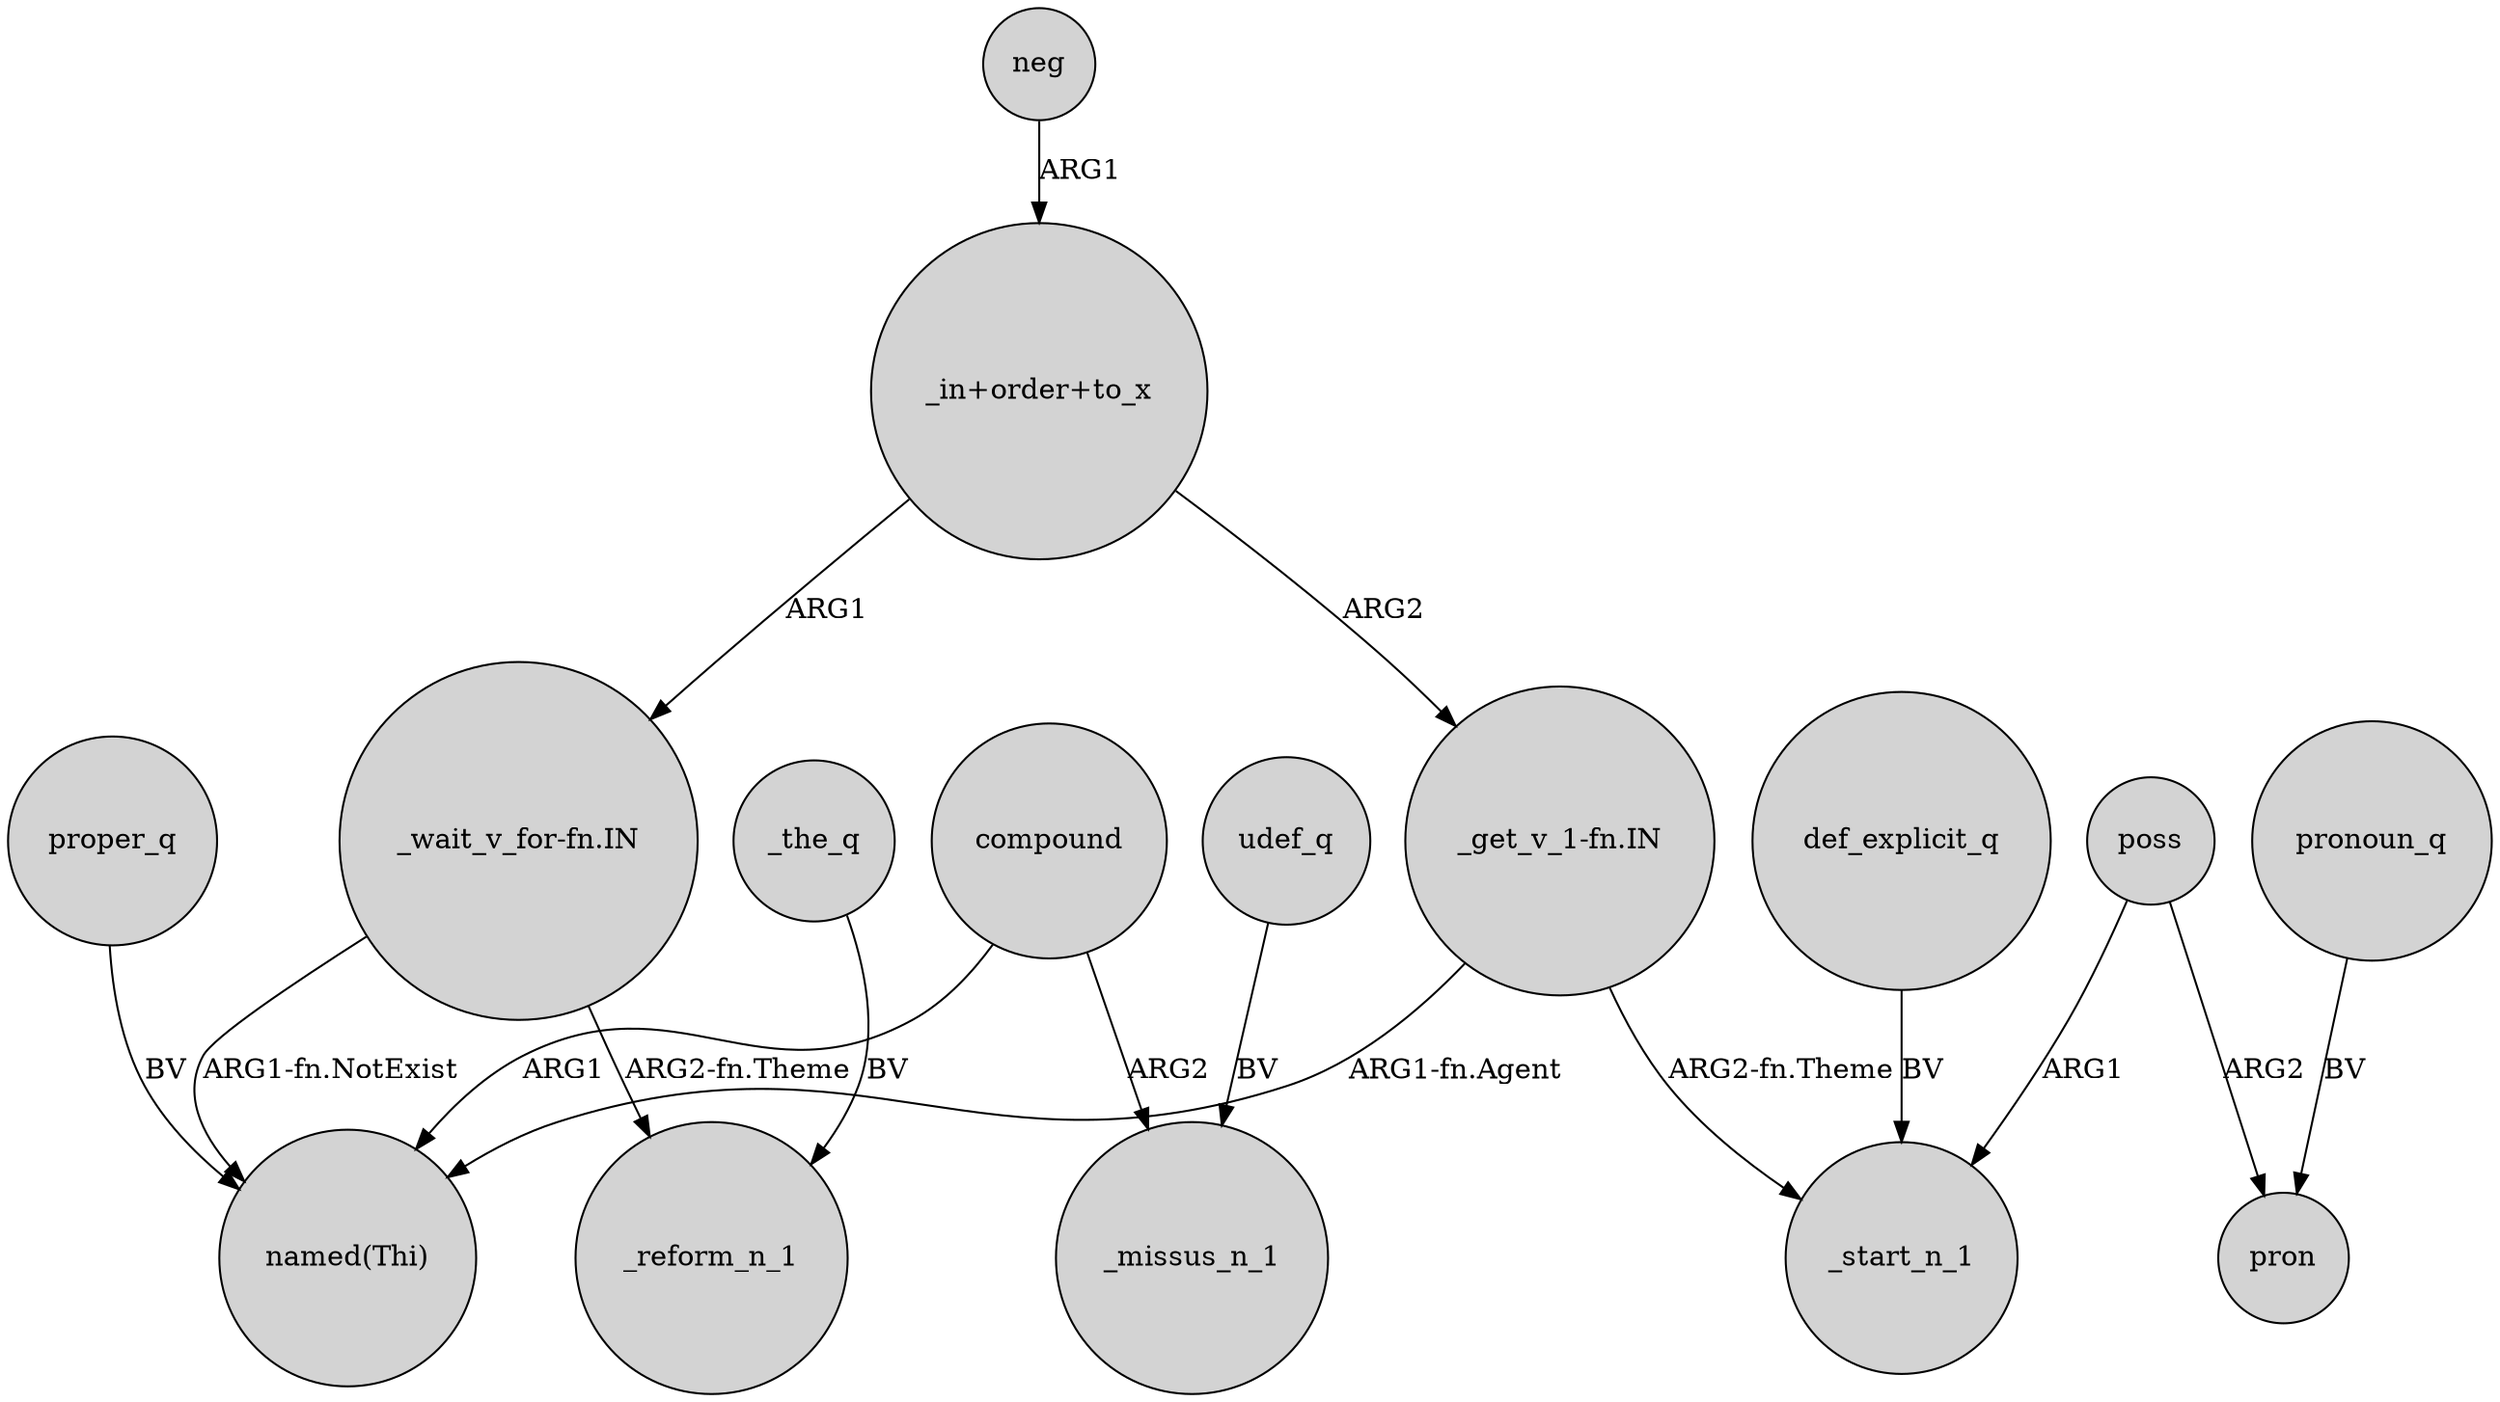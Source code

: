 digraph {
	node [shape=circle style=filled]
	compound -> "named(Thi)" [label=ARG1]
	compound -> _missus_n_1 [label=ARG2]
	"_in+order+to_x" -> "_wait_v_for-fn.IN" [label=ARG1]
	"_get_v_1-fn.IN" -> _start_n_1 [label="ARG2-fn.Theme"]
	"_wait_v_for-fn.IN" -> _reform_n_1 [label="ARG2-fn.Theme"]
	proper_q -> "named(Thi)" [label=BV]
	udef_q -> _missus_n_1 [label=BV]
	poss -> pron [label=ARG2]
	pronoun_q -> pron [label=BV]
	"_wait_v_for-fn.IN" -> "named(Thi)" [label="ARG1-fn.NotExist"]
	_the_q -> _reform_n_1 [label=BV]
	"_in+order+to_x" -> "_get_v_1-fn.IN" [label=ARG2]
	poss -> _start_n_1 [label=ARG1]
	def_explicit_q -> _start_n_1 [label=BV]
	"_get_v_1-fn.IN" -> "named(Thi)" [label="ARG1-fn.Agent"]
	neg -> "_in+order+to_x" [label=ARG1]
}
